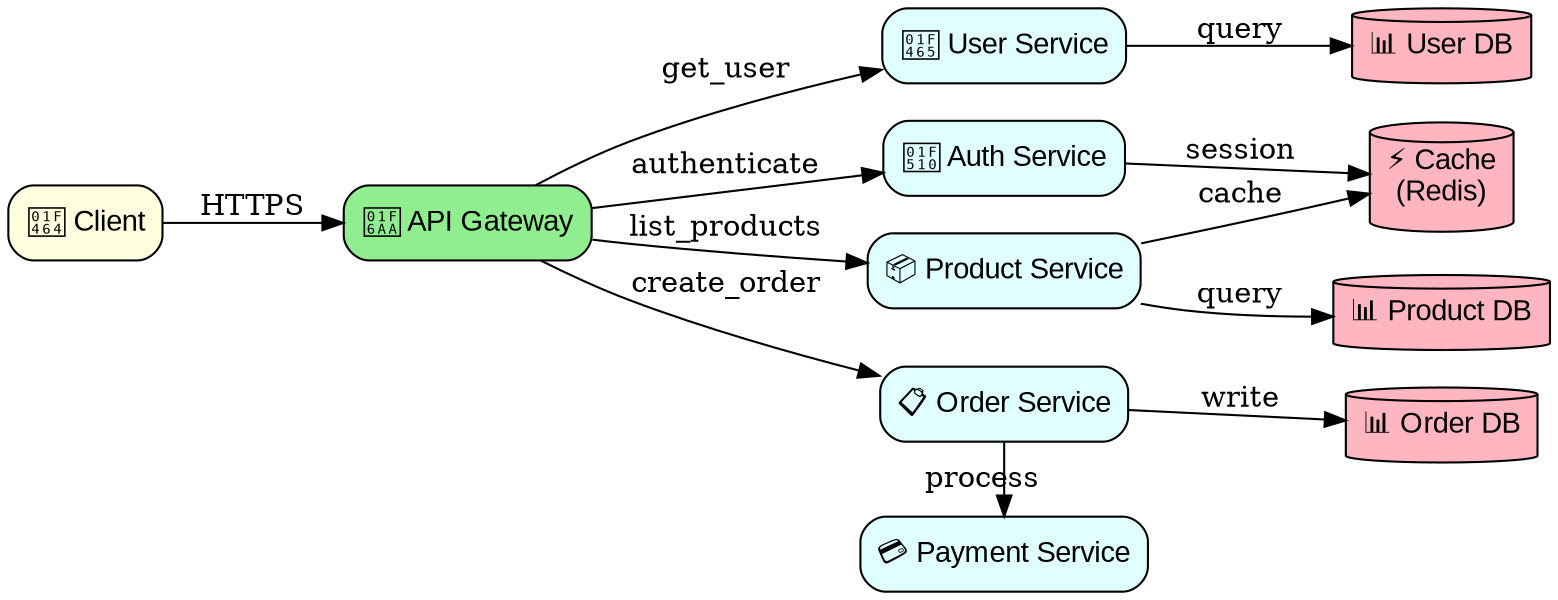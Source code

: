 digraph microservices_architecture {
  rankdir=LR;
  bgcolor=transparent;
  
  node [shape=box, style="filled,rounded", fillcolor=lightblue, fontname=Arial];
  
  Client [label="👤 Client", fillcolor=lightyellow];
  Gateway [label="🚪 API Gateway", fillcolor=lightgreen];
  
  node [fillcolor=lightcyan];
  Auth [label="🔐 Auth Service"];
  User [label="👥 User Service"];
  Product [label="📦 Product Service"];
  Order [label="📋 Order Service"];
  Payment [label="💳 Payment Service"];
  
  node [shape=cylinder, fillcolor=lightpink];
  UserDB [label="📊 User DB"];
  ProductDB [label="📊 Product DB"];
  OrderDB [label="📊 Order DB"];
  Cache [label="⚡ Cache\n(Redis)"];
  
  Client -> Gateway [label="HTTPS"];
  
  Gateway -> Auth [label="authenticate"];
  Gateway -> User [label="get_user"];
  Gateway -> Product [label="list_products"];
  Gateway -> Order [label="create_order"];
  
  User -> UserDB [label="query"];
  Product -> ProductDB [label="query"];
  Order -> OrderDB [label="write"];
  Order -> Payment [label="process"];
  
  Auth -> Cache [label="session"];
  Product -> Cache [label="cache"];
  
  {rank=same; Auth; User; Product; Order; Payment;}
  {rank=same; UserDB; ProductDB; OrderDB; Cache;}
}
